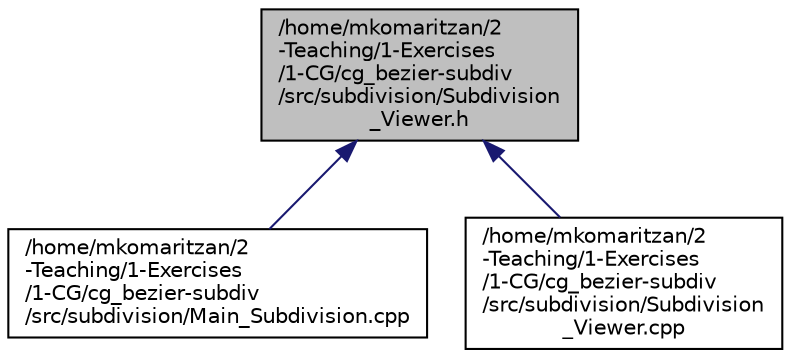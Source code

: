 digraph "/home/mkomaritzan/2-Teaching/1-Exercises/1-CG/cg_bezier-subdiv/src/subdivision/Subdivision_Viewer.h"
{
  edge [fontname="Helvetica",fontsize="10",labelfontname="Helvetica",labelfontsize="10"];
  node [fontname="Helvetica",fontsize="10",shape=record];
  Node7 [label="/home/mkomaritzan/2\l-Teaching/1-Exercises\l/1-CG/cg_bezier-subdiv\l/src/subdivision/Subdivision\l_Viewer.h",height=0.2,width=0.4,color="black", fillcolor="grey75", style="filled", fontcolor="black"];
  Node7 -> Node8 [dir="back",color="midnightblue",fontsize="10",style="solid",fontname="Helvetica"];
  Node8 [label="/home/mkomaritzan/2\l-Teaching/1-Exercises\l/1-CG/cg_bezier-subdiv\l/src/subdivision/Main_Subdivision.cpp",height=0.2,width=0.4,color="black", fillcolor="white", style="filled",URL="$Main__Subdivision_8cpp.html"];
  Node7 -> Node9 [dir="back",color="midnightblue",fontsize="10",style="solid",fontname="Helvetica"];
  Node9 [label="/home/mkomaritzan/2\l-Teaching/1-Exercises\l/1-CG/cg_bezier-subdiv\l/src/subdivision/Subdivision\l_Viewer.cpp",height=0.2,width=0.4,color="black", fillcolor="white", style="filled",URL="$Subdivision__Viewer_8cpp.html"];
}

